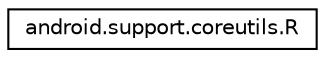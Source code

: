 digraph "Graphical Class Hierarchy"
{
 // LATEX_PDF_SIZE
  edge [fontname="Helvetica",fontsize="10",labelfontname="Helvetica",labelfontsize="10"];
  node [fontname="Helvetica",fontsize="10",shape=record];
  rankdir="LR";
  Node0 [label="android.support.coreutils.R",height=0.2,width=0.4,color="black", fillcolor="white", style="filled",URL="$classandroid_1_1support_1_1coreutils_1_1_r.html",tooltip=" "];
}
